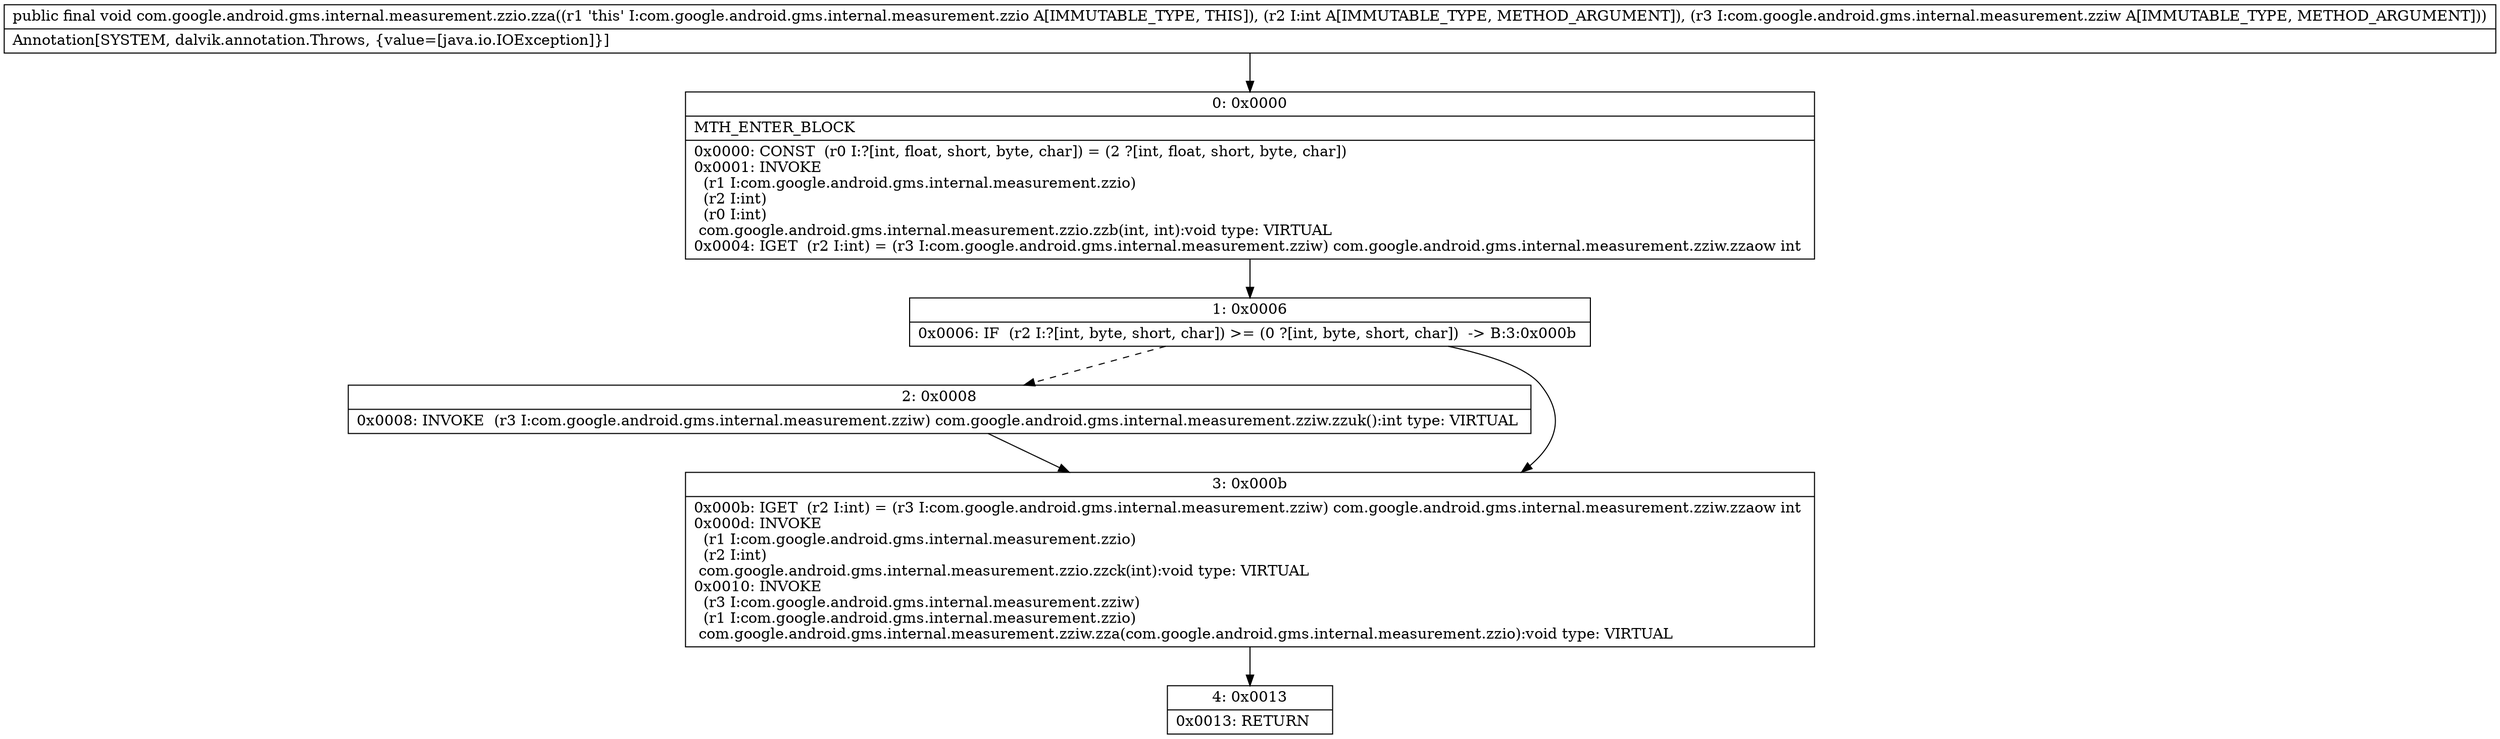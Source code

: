 digraph "CFG forcom.google.android.gms.internal.measurement.zzio.zza(ILcom\/google\/android\/gms\/internal\/measurement\/zziw;)V" {
Node_0 [shape=record,label="{0\:\ 0x0000|MTH_ENTER_BLOCK\l|0x0000: CONST  (r0 I:?[int, float, short, byte, char]) = (2 ?[int, float, short, byte, char]) \l0x0001: INVOKE  \l  (r1 I:com.google.android.gms.internal.measurement.zzio)\l  (r2 I:int)\l  (r0 I:int)\l com.google.android.gms.internal.measurement.zzio.zzb(int, int):void type: VIRTUAL \l0x0004: IGET  (r2 I:int) = (r3 I:com.google.android.gms.internal.measurement.zziw) com.google.android.gms.internal.measurement.zziw.zzaow int \l}"];
Node_1 [shape=record,label="{1\:\ 0x0006|0x0006: IF  (r2 I:?[int, byte, short, char]) \>= (0 ?[int, byte, short, char])  \-\> B:3:0x000b \l}"];
Node_2 [shape=record,label="{2\:\ 0x0008|0x0008: INVOKE  (r3 I:com.google.android.gms.internal.measurement.zziw) com.google.android.gms.internal.measurement.zziw.zzuk():int type: VIRTUAL \l}"];
Node_3 [shape=record,label="{3\:\ 0x000b|0x000b: IGET  (r2 I:int) = (r3 I:com.google.android.gms.internal.measurement.zziw) com.google.android.gms.internal.measurement.zziw.zzaow int \l0x000d: INVOKE  \l  (r1 I:com.google.android.gms.internal.measurement.zzio)\l  (r2 I:int)\l com.google.android.gms.internal.measurement.zzio.zzck(int):void type: VIRTUAL \l0x0010: INVOKE  \l  (r3 I:com.google.android.gms.internal.measurement.zziw)\l  (r1 I:com.google.android.gms.internal.measurement.zzio)\l com.google.android.gms.internal.measurement.zziw.zza(com.google.android.gms.internal.measurement.zzio):void type: VIRTUAL \l}"];
Node_4 [shape=record,label="{4\:\ 0x0013|0x0013: RETURN   \l}"];
MethodNode[shape=record,label="{public final void com.google.android.gms.internal.measurement.zzio.zza((r1 'this' I:com.google.android.gms.internal.measurement.zzio A[IMMUTABLE_TYPE, THIS]), (r2 I:int A[IMMUTABLE_TYPE, METHOD_ARGUMENT]), (r3 I:com.google.android.gms.internal.measurement.zziw A[IMMUTABLE_TYPE, METHOD_ARGUMENT]))  | Annotation[SYSTEM, dalvik.annotation.Throws, \{value=[java.io.IOException]\}]\l}"];
MethodNode -> Node_0;
Node_0 -> Node_1;
Node_1 -> Node_2[style=dashed];
Node_1 -> Node_3;
Node_2 -> Node_3;
Node_3 -> Node_4;
}

